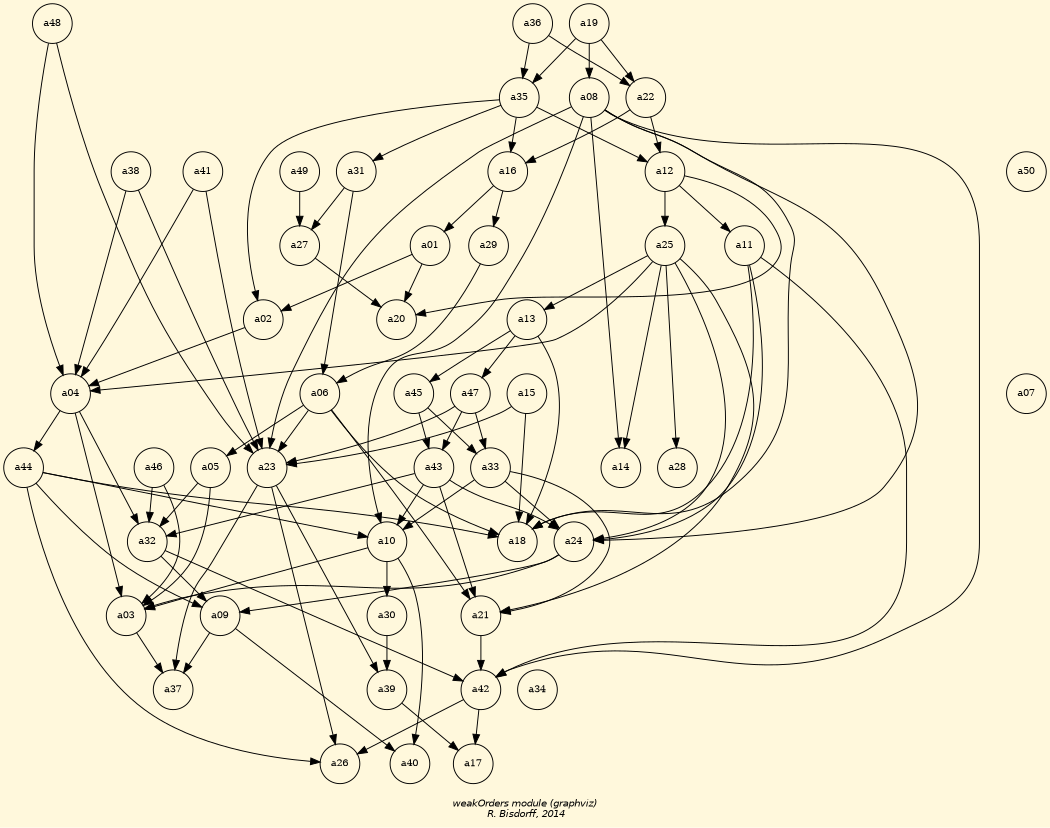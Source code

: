 digraph G {
graph [ bgcolor = cornsilk, ordering = out, fontname = "Helvetica-Oblique",
 fontsize = 12,
 label = "\nweakOrders module (graphviz)\n R. Bisdorff, 2014", size="7,7",fontsize=10];
a27 [shape = "circle", label = "a27", fontsize=10];
a05 [shape = "circle", label = "a05", fontsize=10];
a46 [shape = "circle", label = "a46", fontsize=10];
a29 [shape = "circle", label = "a29", fontsize=10];
a33 [shape = "circle", label = "a33", fontsize=10];
a09 [shape = "circle", label = "a09", fontsize=10];
a12 [shape = "circle", label = "a12", fontsize=10];
a19 [shape = "circle", label = "a19", fontsize=10];
a06 [shape = "circle", label = "a06", fontsize=10];
a10 [shape = "circle", label = "a10", fontsize=10];
a41 [shape = "circle", label = "a41", fontsize=10];
a21 [shape = "circle", label = "a21", fontsize=10];
a31 [shape = "circle", label = "a31", fontsize=10];
a26 [shape = "circle", label = "a26", fontsize=10];
a22 [shape = "circle", label = "a22", fontsize=10];
a45 [shape = "circle", label = "a45", fontsize=10];
a08 [shape = "circle", label = "a08", fontsize=10];
a47 [shape = "circle", label = "a47", fontsize=10];
a14 [shape = "circle", label = "a14", fontsize=10];
a42 [shape = "circle", label = "a42", fontsize=10];
a39 [shape = "circle", label = "a39", fontsize=10];
a25 [shape = "circle", label = "a25", fontsize=10];
a03 [shape = "circle", label = "a03", fontsize=10];
a01 [shape = "circle", label = "a01", fontsize=10];
a32 [shape = "circle", label = "a32", fontsize=10];
a48 [shape = "circle", label = "a48", fontsize=10];
a23 [shape = "circle", label = "a23", fontsize=10];
a38 [shape = "circle", label = "a38", fontsize=10];
a44 [shape = "circle", label = "a44", fontsize=10];
a02 [shape = "circle", label = "a02", fontsize=10];
a20 [shape = "circle", label = "a20", fontsize=10];
a16 [shape = "circle", label = "a16", fontsize=10];
a07 [shape = "circle", label = "a07", fontsize=10];
a04 [shape = "circle", label = "a04", fontsize=10];
a36 [shape = "circle", label = "a36", fontsize=10];
a35 [shape = "circle", label = "a35", fontsize=10];
a24 [shape = "circle", label = "a24", fontsize=10];
a13 [shape = "circle", label = "a13", fontsize=10];
a43 [shape = "circle", label = "a43", fontsize=10];
a40 [shape = "circle", label = "a40", fontsize=10];
a15 [shape = "circle", label = "a15", fontsize=10];
a17 [shape = "circle", label = "a17", fontsize=10];
a11 [shape = "circle", label = "a11", fontsize=10];
a34 [shape = "circle", label = "a34", fontsize=10];
a49 [shape = "circle", label = "a49", fontsize=10];
a50 [shape = "circle", label = "a50", fontsize=10];
a37 [shape = "circle", label = "a37", fontsize=10];
a28 [shape = "circle", label = "a28", fontsize=10];
a18 [shape = "circle", label = "a18", fontsize=10];
a30 [shape = "circle", label = "a30", fontsize=10];
{ rank = same; a19; a48; a36; }
{ rank = same; a35; a08; a22; }
{ rank = same; a31; a38; a16; a12; a49; a50; a41; }
{ rank = same; a27; a25; a11; a01; a29; }
{ rank = same; a13; a02; a20; }
{ rank = same; a45; a15; a47; a06; a07; a04; }
{ rank = same; a05; a23; a43; a33; a44; a14; a28; a46; }
{ rank = same; a32; a10; a24; a18; }
{ rank = same; a21; a03; a30; a09; }
{ rank = same; a34; a42; a37; a39; }
{ rank = same; a26; a40; a17; }
a19-> a35 [style="setlinewidth(1)",color=black] ;
a19-> a08 [style="setlinewidth(1)",color=black] ;
a19-> a22 [style="setlinewidth(1)",color=black] ;
a48-> a04 [style="setlinewidth(1)",color=black] ;
a48-> a23 [style="setlinewidth(1)",color=black] ;
a36-> a35 [style="setlinewidth(1)",color=black] ;
a36-> a22 [style="setlinewidth(1)",color=black] ;
a35-> a31 [style="setlinewidth(1)",color=black] ;
a35-> a16 [style="setlinewidth(1)",color=black] ;
a35-> a12 [style="setlinewidth(1)",color=black] ;
a35-> a02 [style="setlinewidth(1)",color=black] ;
a08-> a23 [style="setlinewidth(1)",color=black] ;
a08-> a14 [style="setlinewidth(1)",color=black] ;
a08-> a10 [style="setlinewidth(1)",color=black] ;
a08-> a24 [style="setlinewidth(1)",color=black] ;
a08-> a18 [style="setlinewidth(1)",color=black] ;
a08-> a42 [style="setlinewidth(1)",color=black] ;
a22-> a16 [style="setlinewidth(1)",color=black] ;
a22-> a12 [style="setlinewidth(1)",color=black] ;
a31-> a27 [style="setlinewidth(1)",color=black] ;
a31-> a06 [style="setlinewidth(1)",color=black] ;
a38-> a04 [style="setlinewidth(1)",color=black] ;
a38-> a23 [style="setlinewidth(1)",color=black] ;
a16-> a01 [style="setlinewidth(1)",color=black] ;
a16-> a29 [style="setlinewidth(1)",color=black] ;
a12-> a25 [style="setlinewidth(1)",color=black] ;
a12-> a11 [style="setlinewidth(1)",color=black] ;
a12-> a20 [style="setlinewidth(1)",color=black] ;
a49-> a27 [style="setlinewidth(1)",color=black] ;
a41-> a04 [style="setlinewidth(1)",color=black] ;
a41-> a23 [style="setlinewidth(1)",color=black] ;
a27-> a20 [style="setlinewidth(1)",color=black] ;
a25-> a13 [style="setlinewidth(1)",color=black] ;
a25-> a04 [style="setlinewidth(1)",color=black] ;
a25-> a14 [style="setlinewidth(1)",color=black] ;
a25-> a28 [style="setlinewidth(1)",color=black] ;
a25-> a24 [style="setlinewidth(1)",color=black] ;
a25-> a21 [style="setlinewidth(1)",color=black] ;
a11-> a24 [style="setlinewidth(1)",color=black] ;
a11-> a18 [style="setlinewidth(1)",color=black] ;
a11-> a42 [style="setlinewidth(1)",color=black] ;
a01-> a02 [style="setlinewidth(1)",color=black] ;
a01-> a20 [style="setlinewidth(1)",color=black] ;
a29-> a06 [style="setlinewidth(1)",color=black] ;
a13-> a45 [style="setlinewidth(1)",color=black] ;
a13-> a47 [style="setlinewidth(1)",color=black] ;
a13-> a18 [style="setlinewidth(1)",color=black] ;
a02-> a04 [style="setlinewidth(1)",color=black] ;
a45-> a43 [style="setlinewidth(1)",color=black] ;
a45-> a33 [style="setlinewidth(1)",color=black] ;
a15-> a23 [style="setlinewidth(1)",color=black] ;
a15-> a18 [style="setlinewidth(1)",color=black] ;
a47-> a23 [style="setlinewidth(1)",color=black] ;
a47-> a43 [style="setlinewidth(1)",color=black] ;
a47-> a33 [style="setlinewidth(1)",color=black] ;
a06-> a05 [style="setlinewidth(1)",color=black] ;
a06-> a23 [style="setlinewidth(1)",color=black] ;
a06-> a18 [style="setlinewidth(1)",color=black] ;
a06-> a21 [style="setlinewidth(1)",color=black] ;
a04-> a44 [style="setlinewidth(1)",color=black] ;
a04-> a32 [style="setlinewidth(1)",color=black] ;
a04-> a03 [style="setlinewidth(1)",color=black] ;
a05-> a32 [style="setlinewidth(1)",color=black] ;
a05-> a03 [style="setlinewidth(1)",color=black] ;
a23-> a37 [style="setlinewidth(1)",color=black] ;
a23-> a39 [style="setlinewidth(1)",color=black] ;
a23-> a26 [style="setlinewidth(1)",color=black] ;
a43-> a32 [style="setlinewidth(1)",color=black] ;
a43-> a10 [style="setlinewidth(1)",color=black] ;
a43-> a24 [style="setlinewidth(1)",color=black] ;
a43-> a21 [style="setlinewidth(1)",color=black] ;
a33-> a10 [style="setlinewidth(1)",color=black] ;
a33-> a24 [style="setlinewidth(1)",color=black] ;
a33-> a21 [style="setlinewidth(1)",color=black] ;
a44-> a10 [style="setlinewidth(1)",color=black] ;
a44-> a18 [style="setlinewidth(1)",color=black] ;
a44-> a09 [style="setlinewidth(1)",color=black] ;
a44-> a26 [style="setlinewidth(1)",color=black] ;
a46-> a32 [style="setlinewidth(1)",color=black] ;
a46-> a03 [style="setlinewidth(1)",color=black] ;
a32-> a09 [style="setlinewidth(1)",color=black] ;
a32-> a42 [style="setlinewidth(1)",color=black] ;
a10-> a03 [style="setlinewidth(1)",color=black] ;
a10-> a30 [style="setlinewidth(1)",color=black] ;
a10-> a40 [style="setlinewidth(1)",color=black] ;
a24-> a03 [style="setlinewidth(1)",color=black] ;
a24-> a09 [style="setlinewidth(1)",color=black] ;
a21-> a42 [style="setlinewidth(1)",color=black] ;
a03-> a37 [style="setlinewidth(1)",color=black] ;
a30-> a39 [style="setlinewidth(1)",color=black] ;
a09-> a37 [style="setlinewidth(1)",color=black] ;
a09-> a40 [style="setlinewidth(1)",color=black] ;
a42-> a26 [style="setlinewidth(1)",color=black] ;
a42-> a17 [style="setlinewidth(1)",color=black] ;
a39-> a17 [style="setlinewidth(1)",color=black] ;
}
 
